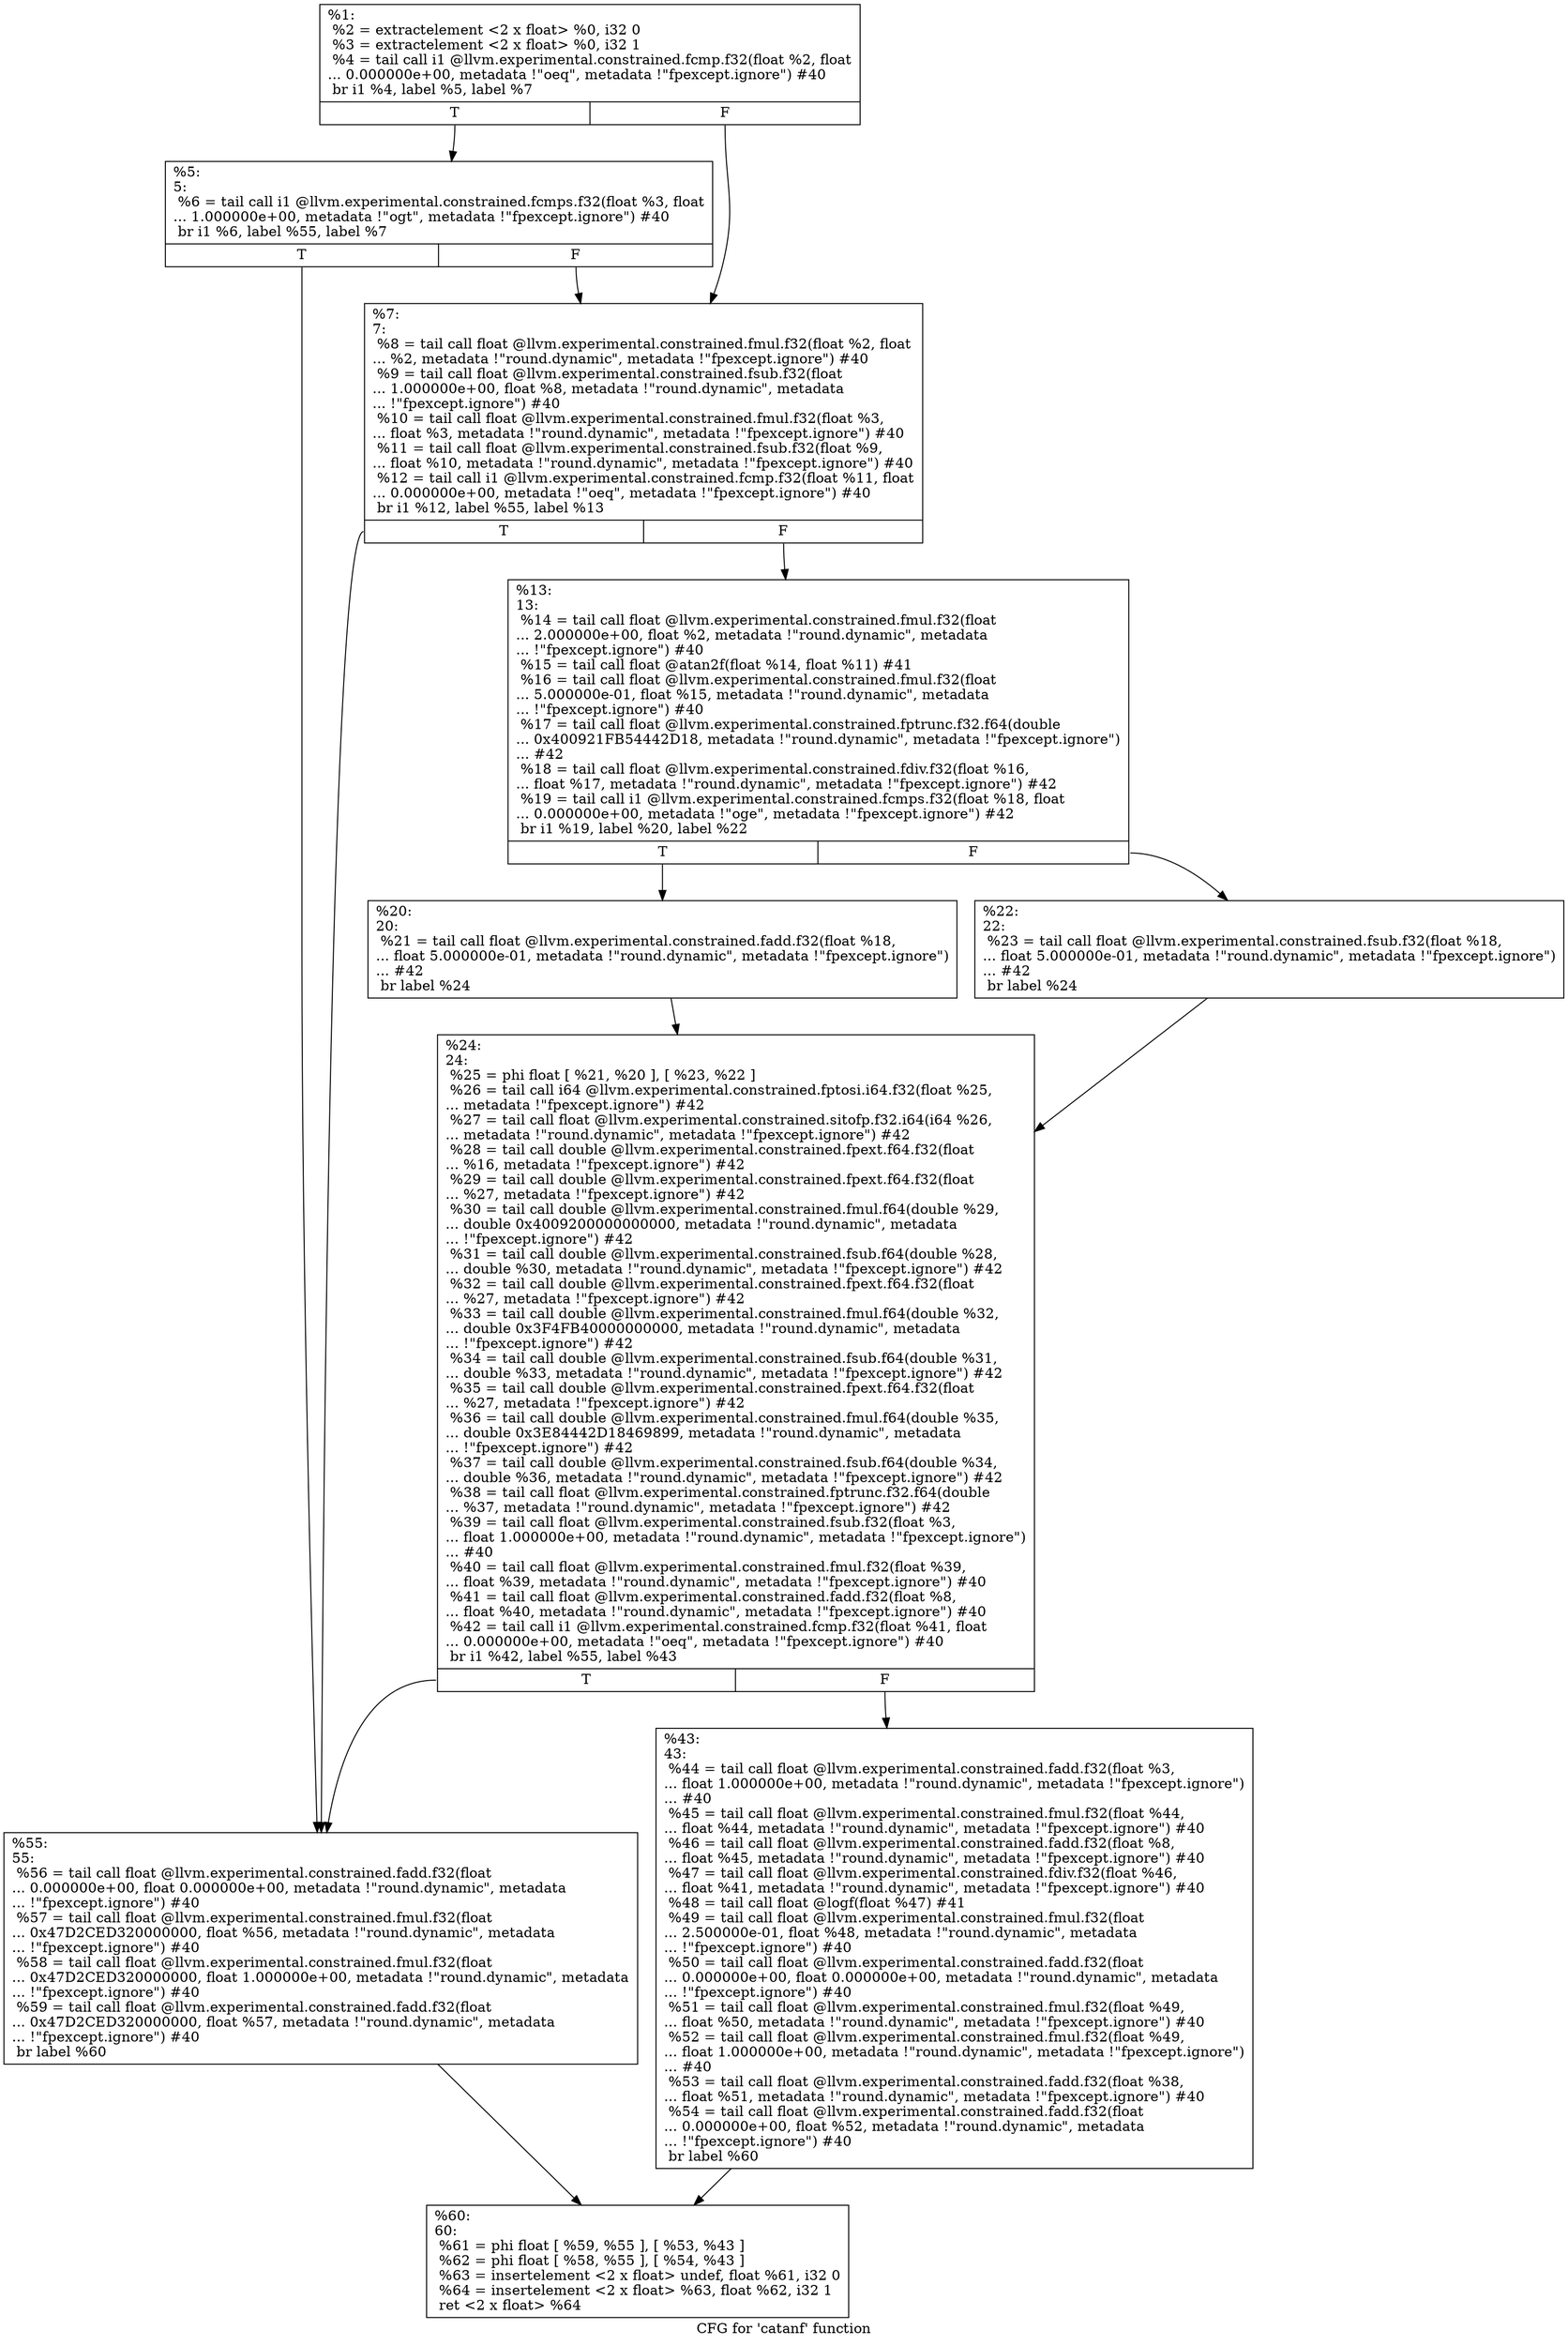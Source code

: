 digraph "CFG for 'catanf' function" {
	label="CFG for 'catanf' function";

	Node0x1cb4590 [shape=record,label="{%1:\l  %2 = extractelement \<2 x float\> %0, i32 0\l  %3 = extractelement \<2 x float\> %0, i32 1\l  %4 = tail call i1 @llvm.experimental.constrained.fcmp.f32(float %2, float\l... 0.000000e+00, metadata !\"oeq\", metadata !\"fpexcept.ignore\") #40\l  br i1 %4, label %5, label %7\l|{<s0>T|<s1>F}}"];
	Node0x1cb4590:s0 -> Node0x1cb4ba0;
	Node0x1cb4590:s1 -> Node0x1cb4bf0;
	Node0x1cb4ba0 [shape=record,label="{%5:\l5:                                                \l  %6 = tail call i1 @llvm.experimental.constrained.fcmps.f32(float %3, float\l... 1.000000e+00, metadata !\"ogt\", metadata !\"fpexcept.ignore\") #40\l  br i1 %6, label %55, label %7\l|{<s0>T|<s1>F}}"];
	Node0x1cb4ba0:s0 -> Node0x1cb4dd0;
	Node0x1cb4ba0:s1 -> Node0x1cb4bf0;
	Node0x1cb4bf0 [shape=record,label="{%7:\l7:                                                \l  %8 = tail call float @llvm.experimental.constrained.fmul.f32(float %2, float\l... %2, metadata !\"round.dynamic\", metadata !\"fpexcept.ignore\") #40\l  %9 = tail call float @llvm.experimental.constrained.fsub.f32(float\l... 1.000000e+00, float %8, metadata !\"round.dynamic\", metadata\l... !\"fpexcept.ignore\") #40\l  %10 = tail call float @llvm.experimental.constrained.fmul.f32(float %3,\l... float %3, metadata !\"round.dynamic\", metadata !\"fpexcept.ignore\") #40\l  %11 = tail call float @llvm.experimental.constrained.fsub.f32(float %9,\l... float %10, metadata !\"round.dynamic\", metadata !\"fpexcept.ignore\") #40\l  %12 = tail call i1 @llvm.experimental.constrained.fcmp.f32(float %11, float\l... 0.000000e+00, metadata !\"oeq\", metadata !\"fpexcept.ignore\") #40\l  br i1 %12, label %55, label %13\l|{<s0>T|<s1>F}}"];
	Node0x1cb4bf0:s0 -> Node0x1cb4dd0;
	Node0x1cb4bf0:s1 -> Node0x1cb4c40;
	Node0x1cb4c40 [shape=record,label="{%13:\l13:                                               \l  %14 = tail call float @llvm.experimental.constrained.fmul.f32(float\l... 2.000000e+00, float %2, metadata !\"round.dynamic\", metadata\l... !\"fpexcept.ignore\") #40\l  %15 = tail call float @atan2f(float %14, float %11) #41\l  %16 = tail call float @llvm.experimental.constrained.fmul.f32(float\l... 5.000000e-01, float %15, metadata !\"round.dynamic\", metadata\l... !\"fpexcept.ignore\") #40\l  %17 = tail call float @llvm.experimental.constrained.fptrunc.f32.f64(double\l... 0x400921FB54442D18, metadata !\"round.dynamic\", metadata !\"fpexcept.ignore\")\l... #42\l  %18 = tail call float @llvm.experimental.constrained.fdiv.f32(float %16,\l... float %17, metadata !\"round.dynamic\", metadata !\"fpexcept.ignore\") #42\l  %19 = tail call i1 @llvm.experimental.constrained.fcmps.f32(float %18, float\l... 0.000000e+00, metadata !\"oge\", metadata !\"fpexcept.ignore\") #42\l  br i1 %19, label %20, label %22\l|{<s0>T|<s1>F}}"];
	Node0x1cb4c40:s0 -> Node0x1cb4c90;
	Node0x1cb4c40:s1 -> Node0x1cb4ce0;
	Node0x1cb4c90 [shape=record,label="{%20:\l20:                                               \l  %21 = tail call float @llvm.experimental.constrained.fadd.f32(float %18,\l... float 5.000000e-01, metadata !\"round.dynamic\", metadata !\"fpexcept.ignore\")\l... #42\l  br label %24\l}"];
	Node0x1cb4c90 -> Node0x1cb4d30;
	Node0x1cb4ce0 [shape=record,label="{%22:\l22:                                               \l  %23 = tail call float @llvm.experimental.constrained.fsub.f32(float %18,\l... float 5.000000e-01, metadata !\"round.dynamic\", metadata !\"fpexcept.ignore\")\l... #42\l  br label %24\l}"];
	Node0x1cb4ce0 -> Node0x1cb4d30;
	Node0x1cb4d30 [shape=record,label="{%24:\l24:                                               \l  %25 = phi float [ %21, %20 ], [ %23, %22 ]\l  %26 = tail call i64 @llvm.experimental.constrained.fptosi.i64.f32(float %25,\l... metadata !\"fpexcept.ignore\") #42\l  %27 = tail call float @llvm.experimental.constrained.sitofp.f32.i64(i64 %26,\l... metadata !\"round.dynamic\", metadata !\"fpexcept.ignore\") #42\l  %28 = tail call double @llvm.experimental.constrained.fpext.f64.f32(float\l... %16, metadata !\"fpexcept.ignore\") #42\l  %29 = tail call double @llvm.experimental.constrained.fpext.f64.f32(float\l... %27, metadata !\"fpexcept.ignore\") #42\l  %30 = tail call double @llvm.experimental.constrained.fmul.f64(double %29,\l... double 0x4009200000000000, metadata !\"round.dynamic\", metadata\l... !\"fpexcept.ignore\") #42\l  %31 = tail call double @llvm.experimental.constrained.fsub.f64(double %28,\l... double %30, metadata !\"round.dynamic\", metadata !\"fpexcept.ignore\") #42\l  %32 = tail call double @llvm.experimental.constrained.fpext.f64.f32(float\l... %27, metadata !\"fpexcept.ignore\") #42\l  %33 = tail call double @llvm.experimental.constrained.fmul.f64(double %32,\l... double 0x3F4FB40000000000, metadata !\"round.dynamic\", metadata\l... !\"fpexcept.ignore\") #42\l  %34 = tail call double @llvm.experimental.constrained.fsub.f64(double %31,\l... double %33, metadata !\"round.dynamic\", metadata !\"fpexcept.ignore\") #42\l  %35 = tail call double @llvm.experimental.constrained.fpext.f64.f32(float\l... %27, metadata !\"fpexcept.ignore\") #42\l  %36 = tail call double @llvm.experimental.constrained.fmul.f64(double %35,\l... double 0x3E84442D18469899, metadata !\"round.dynamic\", metadata\l... !\"fpexcept.ignore\") #42\l  %37 = tail call double @llvm.experimental.constrained.fsub.f64(double %34,\l... double %36, metadata !\"round.dynamic\", metadata !\"fpexcept.ignore\") #42\l  %38 = tail call float @llvm.experimental.constrained.fptrunc.f32.f64(double\l... %37, metadata !\"round.dynamic\", metadata !\"fpexcept.ignore\") #42\l  %39 = tail call float @llvm.experimental.constrained.fsub.f32(float %3,\l... float 1.000000e+00, metadata !\"round.dynamic\", metadata !\"fpexcept.ignore\")\l... #40\l  %40 = tail call float @llvm.experimental.constrained.fmul.f32(float %39,\l... float %39, metadata !\"round.dynamic\", metadata !\"fpexcept.ignore\") #40\l  %41 = tail call float @llvm.experimental.constrained.fadd.f32(float %8,\l... float %40, metadata !\"round.dynamic\", metadata !\"fpexcept.ignore\") #40\l  %42 = tail call i1 @llvm.experimental.constrained.fcmp.f32(float %41, float\l... 0.000000e+00, metadata !\"oeq\", metadata !\"fpexcept.ignore\") #40\l  br i1 %42, label %55, label %43\l|{<s0>T|<s1>F}}"];
	Node0x1cb4d30:s0 -> Node0x1cb4dd0;
	Node0x1cb4d30:s1 -> Node0x1cb4d80;
	Node0x1cb4d80 [shape=record,label="{%43:\l43:                                               \l  %44 = tail call float @llvm.experimental.constrained.fadd.f32(float %3,\l... float 1.000000e+00, metadata !\"round.dynamic\", metadata !\"fpexcept.ignore\")\l... #40\l  %45 = tail call float @llvm.experimental.constrained.fmul.f32(float %44,\l... float %44, metadata !\"round.dynamic\", metadata !\"fpexcept.ignore\") #40\l  %46 = tail call float @llvm.experimental.constrained.fadd.f32(float %8,\l... float %45, metadata !\"round.dynamic\", metadata !\"fpexcept.ignore\") #40\l  %47 = tail call float @llvm.experimental.constrained.fdiv.f32(float %46,\l... float %41, metadata !\"round.dynamic\", metadata !\"fpexcept.ignore\") #40\l  %48 = tail call float @logf(float %47) #41\l  %49 = tail call float @llvm.experimental.constrained.fmul.f32(float\l... 2.500000e-01, float %48, metadata !\"round.dynamic\", metadata\l... !\"fpexcept.ignore\") #40\l  %50 = tail call float @llvm.experimental.constrained.fadd.f32(float\l... 0.000000e+00, float 0.000000e+00, metadata !\"round.dynamic\", metadata\l... !\"fpexcept.ignore\") #40\l  %51 = tail call float @llvm.experimental.constrained.fmul.f32(float %49,\l... float %50, metadata !\"round.dynamic\", metadata !\"fpexcept.ignore\") #40\l  %52 = tail call float @llvm.experimental.constrained.fmul.f32(float %49,\l... float 1.000000e+00, metadata !\"round.dynamic\", metadata !\"fpexcept.ignore\")\l... #40\l  %53 = tail call float @llvm.experimental.constrained.fadd.f32(float %38,\l... float %51, metadata !\"round.dynamic\", metadata !\"fpexcept.ignore\") #40\l  %54 = tail call float @llvm.experimental.constrained.fadd.f32(float\l... 0.000000e+00, float %52, metadata !\"round.dynamic\", metadata\l... !\"fpexcept.ignore\") #40\l  br label %60\l}"];
	Node0x1cb4d80 -> Node0x1cb4e20;
	Node0x1cb4dd0 [shape=record,label="{%55:\l55:                                               \l  %56 = tail call float @llvm.experimental.constrained.fadd.f32(float\l... 0.000000e+00, float 0.000000e+00, metadata !\"round.dynamic\", metadata\l... !\"fpexcept.ignore\") #40\l  %57 = tail call float @llvm.experimental.constrained.fmul.f32(float\l... 0x47D2CED320000000, float %56, metadata !\"round.dynamic\", metadata\l... !\"fpexcept.ignore\") #40\l  %58 = tail call float @llvm.experimental.constrained.fmul.f32(float\l... 0x47D2CED320000000, float 1.000000e+00, metadata !\"round.dynamic\", metadata\l... !\"fpexcept.ignore\") #40\l  %59 = tail call float @llvm.experimental.constrained.fadd.f32(float\l... 0x47D2CED320000000, float %57, metadata !\"round.dynamic\", metadata\l... !\"fpexcept.ignore\") #40\l  br label %60\l}"];
	Node0x1cb4dd0 -> Node0x1cb4e20;
	Node0x1cb4e20 [shape=record,label="{%60:\l60:                                               \l  %61 = phi float [ %59, %55 ], [ %53, %43 ]\l  %62 = phi float [ %58, %55 ], [ %54, %43 ]\l  %63 = insertelement \<2 x float\> undef, float %61, i32 0\l  %64 = insertelement \<2 x float\> %63, float %62, i32 1\l  ret \<2 x float\> %64\l}"];
}
